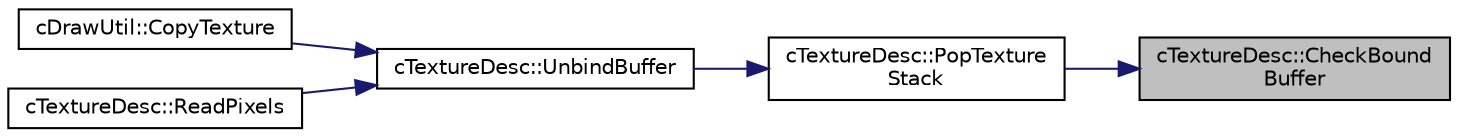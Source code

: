 digraph "cTextureDesc::CheckBoundBuffer"
{
 // LATEX_PDF_SIZE
  edge [fontname="Helvetica",fontsize="10",labelfontname="Helvetica",labelfontsize="10"];
  node [fontname="Helvetica",fontsize="10",shape=record];
  rankdir="RL";
  Node1 [label="cTextureDesc::CheckBound\lBuffer",height=0.2,width=0.4,color="black", fillcolor="grey75", style="filled", fontcolor="black",tooltip=" "];
  Node1 -> Node2 [dir="back",color="midnightblue",fontsize="10",style="solid",fontname="Helvetica"];
  Node2 [label="cTextureDesc::PopTexture\lStack",height=0.2,width=0.4,color="black", fillcolor="white", style="filled",URL="$classc_texture_desc.html#ac11ae360fce41589a6b3e7748859b4fc",tooltip=" "];
  Node2 -> Node3 [dir="back",color="midnightblue",fontsize="10",style="solid",fontname="Helvetica"];
  Node3 [label="cTextureDesc::UnbindBuffer",height=0.2,width=0.4,color="black", fillcolor="white", style="filled",URL="$classc_texture_desc.html#ab4290e57055ddb6cdac29d816b4a7e24",tooltip=" "];
  Node3 -> Node4 [dir="back",color="midnightblue",fontsize="10",style="solid",fontname="Helvetica"];
  Node4 [label="cDrawUtil::CopyTexture",height=0.2,width=0.4,color="black", fillcolor="white", style="filled",URL="$classc_draw_util.html#a427c87a813060e116288be62da120720",tooltip=" "];
  Node3 -> Node5 [dir="back",color="midnightblue",fontsize="10",style="solid",fontname="Helvetica"];
  Node5 [label="cTextureDesc::ReadPixels",height=0.2,width=0.4,color="black", fillcolor="white", style="filled",URL="$classc_texture_desc.html#a89928d8b7219db400bc5a0b2e9453842",tooltip=" "];
}

